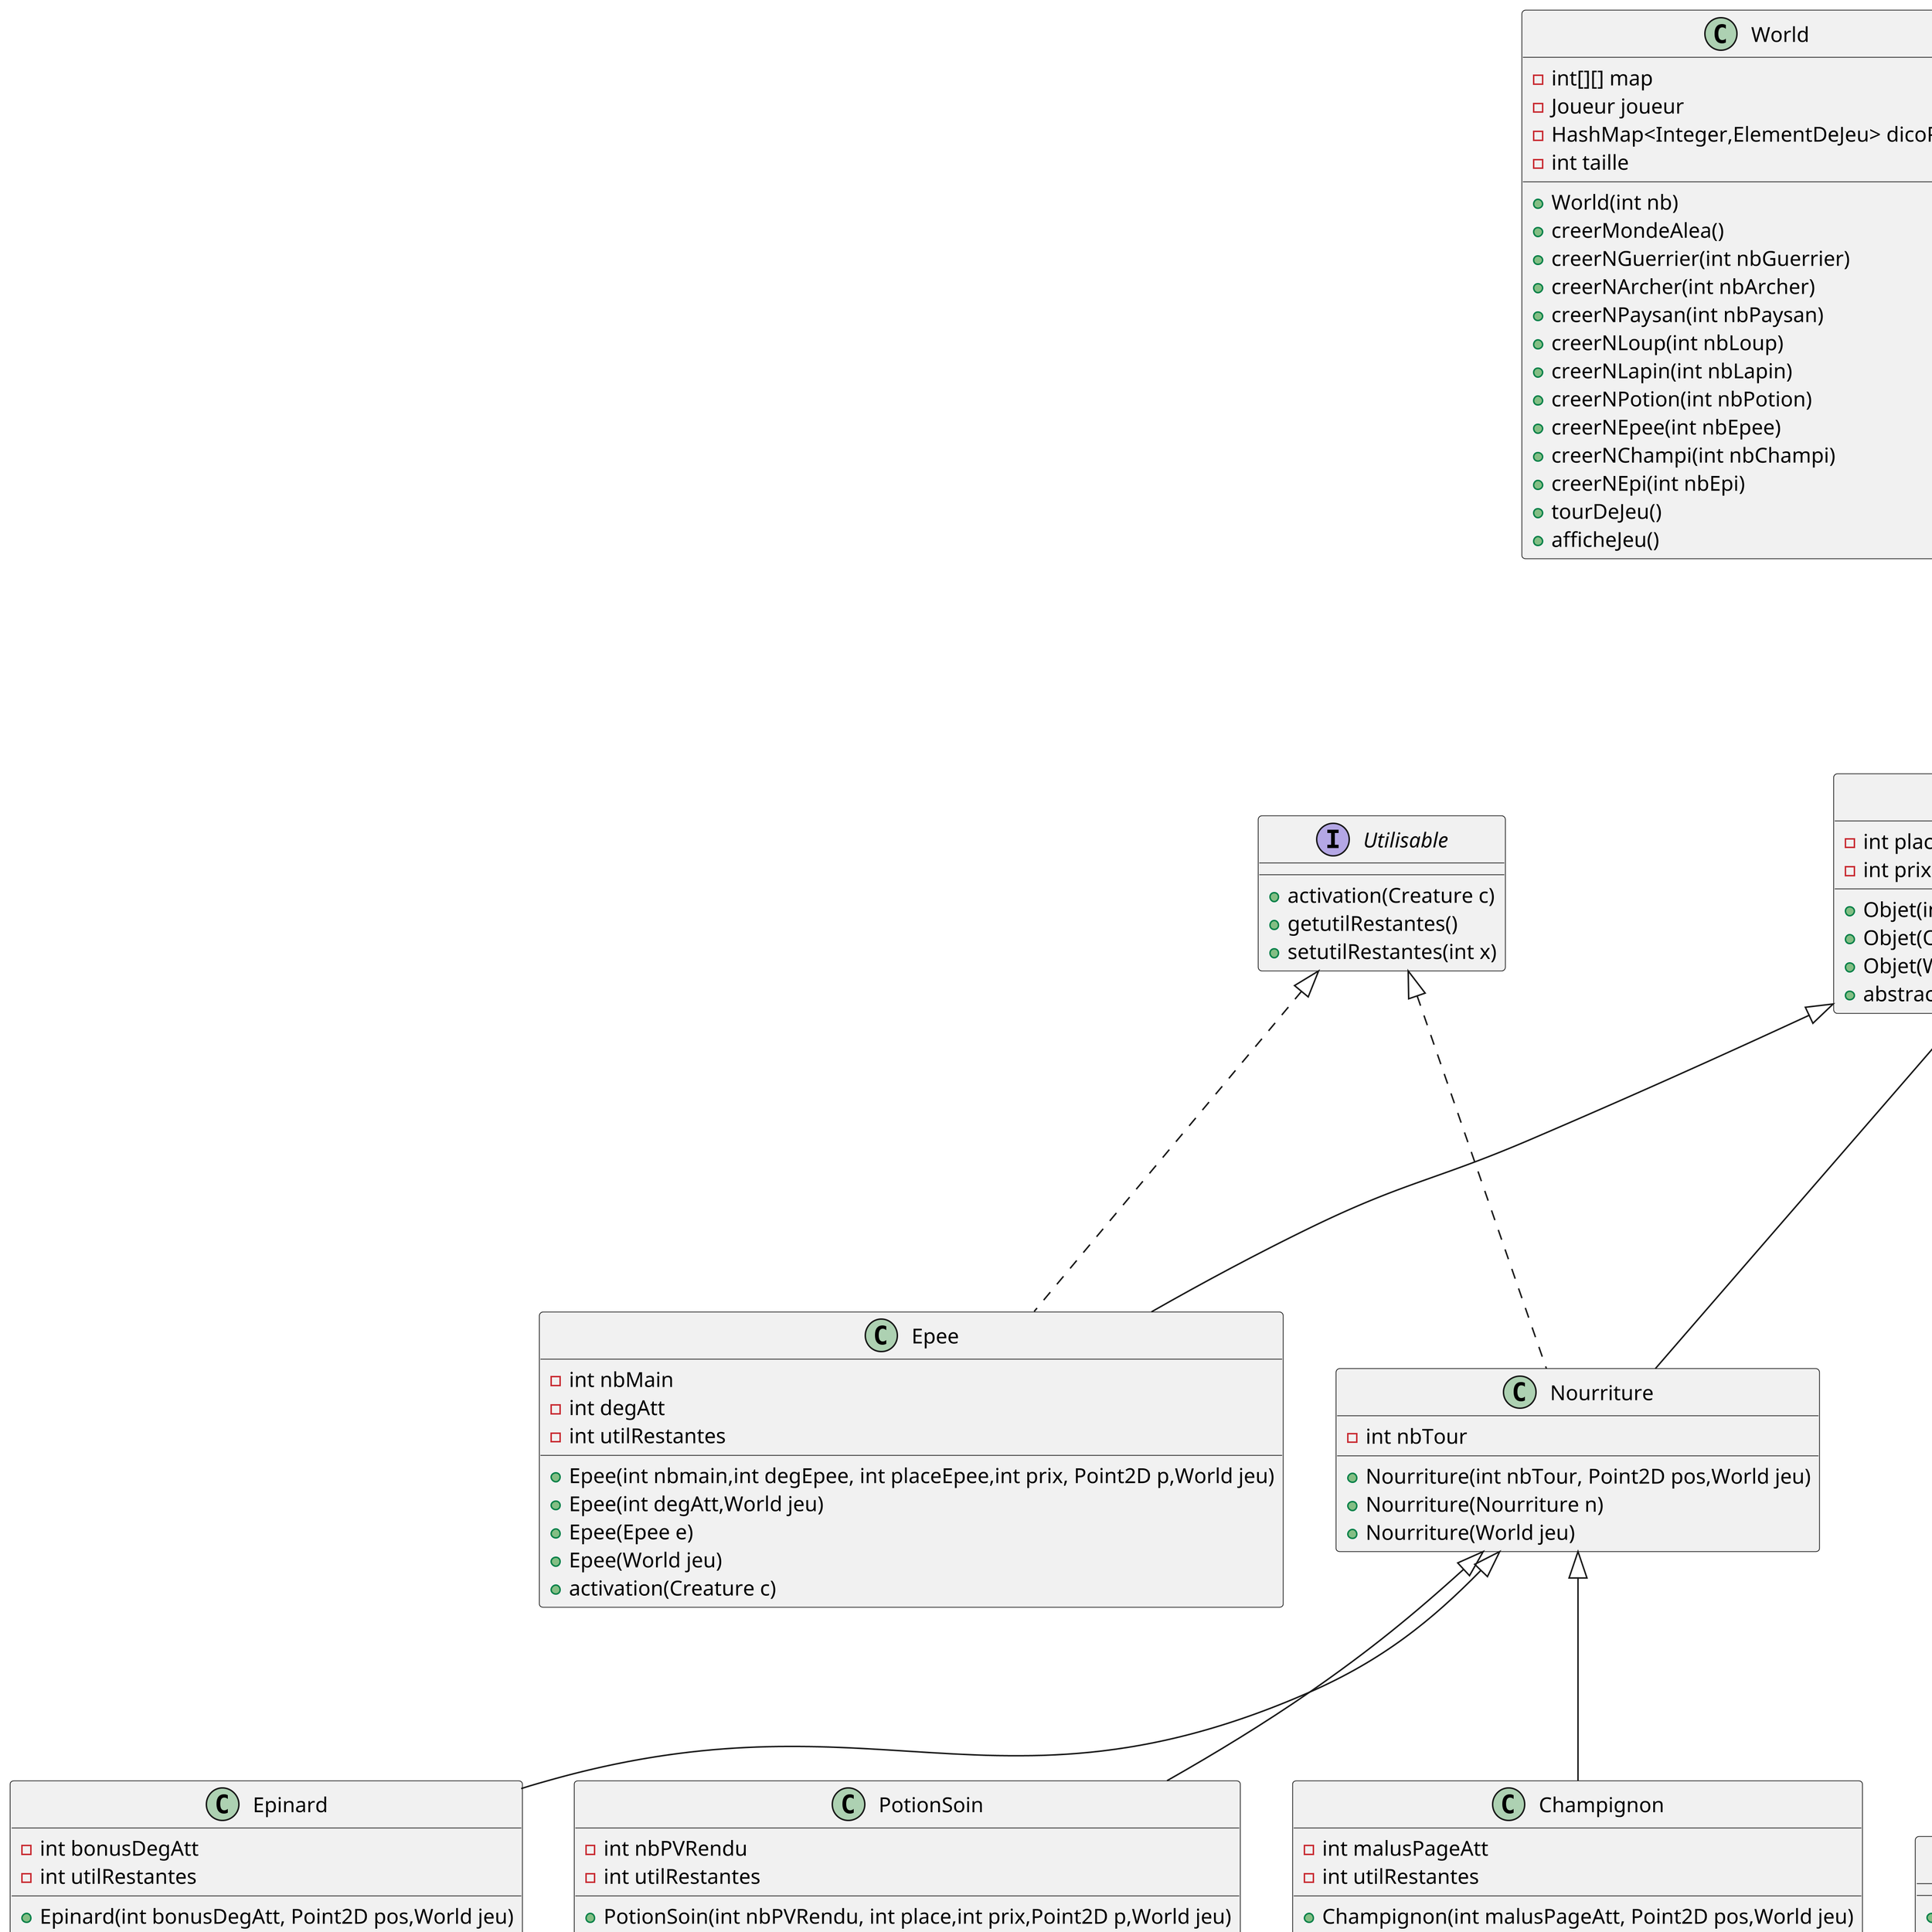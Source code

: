 @startuml
skinparam dpi 300

class World {
    - int[][] map
    - Joueur joueur
    - HashMap<Integer,ElementDeJeu> dicoPerso
    - int taille
    + World(int nb)
    + creerMondeAlea()
    + creerNGuerrier(int nbGuerrier)
    + creerNArcher(int nbArcher)
    + creerNPaysan(int nbPaysan)
    + creerNLoup(int nbLoup)
    + creerNLapin(int nbLapin)
    + creerNPotion(int nbPotion)
    + creerNEpee(int nbEpee)
    + creerNChampi(int nbChampi)
    + creerNEpi(int nbEpi)
    + tourDeJeu() 
    + afficheJeu()
}

interface Utilisable {
    + activation(Creature c)
    + getutilRestantes()
    + setutilRestantes(int x)
}

class PotionSoin extends Nourriture {
    - int nbPVRendu
    - int utilRestantes
    + PotionSoin(int nbPVRendu, int place,int prix,Point2D p,World jeu)
    + PotionSoin(int nbPVRendu,World jeu)
    + PotionSoin(World jeu)
    + PotionSoin(PotionSoin p)
    + activation(Creature c)
}

class Point2D {
    - int x
    - int y
    + Point2D(int x,int y)
    + Point2D()
    + Point2D(Point2D v)
    + translate(int x, int y)
    + affiche()
    + distance (Point2D p)
    + equals(Point2D p)
}

abstract class Personnage extends Creature{
    - String nom
    - int distAttMax
    - int argent
    + Personnage(String nom,int ptVie,int dAtt, int ptP,int pageA, int pageP, int distAttM,Point2D p,int argent,World jeu, List<Utilisable> effets)
    + Personnage(Personnage p)
    + Personnage(World jeu)
    + rencontrer(Personnage p)
    + affiche()
    + affichePos()
    + abstract combattre(Creature c)
}

class Paysan extends Personnage{
    + Paysan(String n,int pV,int dA,int ptPar,int paAtt,int paPar,int dMax,Point2D p,int argent,World jeu, List<Utilisable> effets)
    + Paysan(Paysan p)
    + Paysan(World jeu)
}

class Objet extends ElementDeJeu{
    - int place
    - int prix
    + Objet(int place,int prix, Point2D p,World jeu)
    + Objet(Objet o)
    + Objet(World jeu)
    + abstract activation(Creature c)
}

class NuageToxique extends Objet implements Deplacable{
    - int degAtt
    - int vitesse   
    + NuageToxique(int degAtt, int vitesse, Point2D pos,World jeu)
    + NuageToxique(NuageToxique n)
    + NuageToxique(World jeu) 
    + activation(Creature c)
    + deplace(int x , int y)
    + deplace()
}

class Nourriture extends Objet implements Utilisable{
    - int nbTour
    + Nourriture(int nbTour, Point2D pos,World jeu)
    + Nourriture(Nourriture n)
    + Nourriture(World jeu)
}

class Monstre extends Creature{
    + Monstre(int ptVie,int dAtt, int ptP,int pageA, int pageP,Point2D p,World jeu, List<Utilisable> effets)
    + Monstre(Monstre m)
    + Monstre(World jeu)
    + affiche()
    + affichePos()
}

class Loup extends Monstre implements Combattant{
    + Loup(int pV,int dA,int ptPar,int paAtt,int paPar,Point2D p,World jeu, List<Utilisable> effets)
    + Loup(Loup l)
    + Loup(World jeu)
    + combattre(Creature c)
}

class Lapin extends Monstre{
    + Lapin(int pV,int dA,int ptPar,int paAtt,int paPar,Point2D p,World jeu, List<Utilisable> effets)
    + Lapin(Lapin l)
    + Lapin(World jeu)
}

class Joueur implements Deplacable{
    - Personnage role
    - int priorité
    - Scanner scanner 
    - World jeu 
    - int nbdeplace
    - ArrayList<Utilisable> inventaire
    - ArrayList<Integer> inventaireInd
    + Joueur(World jeu)
    + joue()
    + combattre()
    + deplace()
    + ramasse(int x ,int y)
    + utilise()
    + deplace(int x,int y)
    + containsP2D(ArrayList<Point2D> listParc,Point2D p)
}

class Archer extends Personnage implements Combattant{
    - int nbFleches
    + Archer(String n,int pV,int dA,int ptPar,int paAtt,int paPar,int dMax,Point2D p,int nbFleches,int argent,World jeu, List<Utilisable> effets)
    + Archer(Archer a)
    + Archer(World jeu)
    + combattre(Creature c)
}

class Champignon extends Nourriture{
    - int malusPageAtt
    - int utilRestantes
    + Champignon(int malusPageAtt, Point2D pos,World jeu)
    + Champignon(Champignon c)
    + Champignon(World jeu)
    + Champignon(int malusPageAtt,World jeu)    
    + activation(Creature c)
}

interface Combattant {
    + combattre(Creature c)
}

abstract class Creature extends ElementDeJeu implements Deplacable{
    - int ptVie
    - int degAtt;
    - int ptPar;
    - int pageAtt;
    - int pagePar;
    - List<Utilisable> effets;
    + Creature(int ptVie,int dAtt, int ptP,int pageA, int pageP,Point2D p,World jeu, List<Utilisable> effets)
    + Creature(Creature c)
    + Creature(World jeu)
    + deplace(int x , int y)
    + deplace()
    + coincide(Creature c)
    + affichePos()  
    + abstract affiche()
}

interface Deplacable {
    + deplace(int x , int y)
    + deplace()
}

class ElementDeJeu {
    - Point2D pos
    - World jeu
    + ElementDeJeu(Point2D p,World jeu)
    + ElementDeJeu(ElementDeJeu e)  
    + ElementDeJeu()
    + distance (ElementDeJeu c)
    + range(ArrayList<Integer> listAttack, ArrayList<Point2D> listParc, Point2D p1,int dist,int distMax)
}

class Epee extends Objet implements Utilisable{
    - int nbMain
    - int degAtt
    - int utilRestantes
    + Epee(int nbmain,int degEpee, int placeEpee,int prix, Point2D p,World jeu) 
    + Epee(int degAtt,World jeu)
    + Epee(Epee e)
    + Epee(World jeu)
    + activation(Creature c)
}

class Epinard extends Nourriture{
    - int bonusDegAtt
    - int utilRestantes
    + Epinard(int bonusDegAtt, Point2D pos,World jeu)
    + Epinard(Epinard e)
    + Epinard(World jeu)
    + Epinard(int bonusDegAtt, World jeu)  
    + activation(Creature c)
}

class Guerrier extends Personnage implements Combattant{
    - Epee arme
    + Guerrier(String n,int pV,int dA,int ptPar,int paAtt,int paPar,int dMax,Point2D p,
            int placeEpee,int nbmain,int degEpee,int prix,int argent, World jeu, List<Utilisable> effets)
    + Guerrier(Guerrier a)
    + Guerrier(World jeu)
    + combattre(Creature c)
}

class Personnage {
    - String name
    - int age
    + getName()
    + getAge()
}

@enduml
